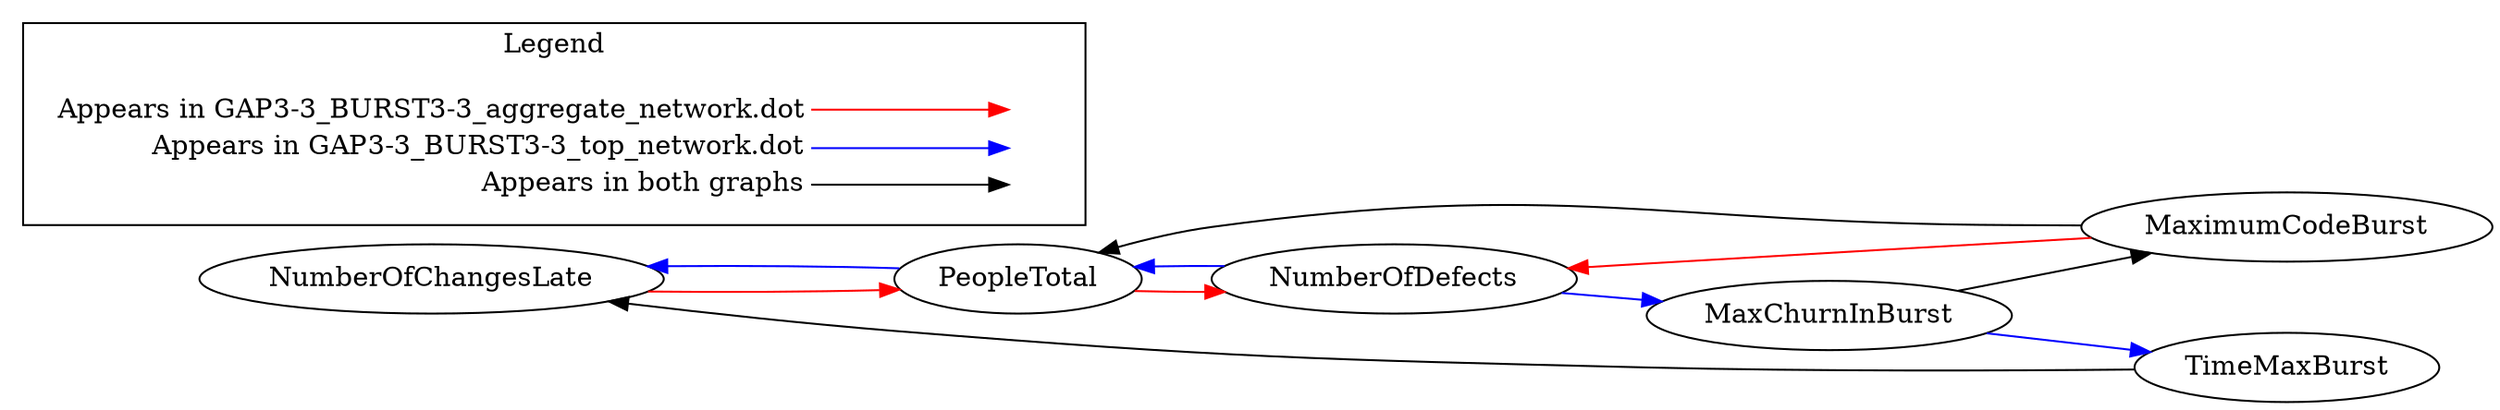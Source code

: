 digraph {
NumberOfChangesLate -> PeopleTotal[color="red"];
MaximumCodeBurst -> NumberOfDefects[color="red"];
PeopleTotal -> NumberOfDefects[color="red"];
MaximumCodeBurst -> PeopleTotal[color="black"];
MaxChurnInBurst -> MaximumCodeBurst[color="black"];
TimeMaxBurst -> NumberOfChangesLate[color="black"];
NumberOfDefects -> MaxChurnInBurst[color="blue"];
NumberOfDefects -> PeopleTotal[color="blue"];
MaxChurnInBurst -> TimeMaxBurst[color="blue"];
PeopleTotal -> NumberOfChangesLate[color="blue"];

  rankdir=LR
  node [shape=plaintext]
  subgraph cluster_01 { 
    label = "Legend";
    key [label=<<table border="0" cellpadding="2" cellspacing="0" cellborder="0">
      <tr><td align="right" port="i1">Appears in GAP3-3_BURST3-3_aggregate_network.dot</td></tr>
      <tr><td align="right" port="i2">Appears in GAP3-3_BURST3-3_top_network.dot</td></tr>
      <tr><td align="right" port="i3">Appears in both graphs</td></tr>
      </table>>]
    key2 [label=<<table border="0" cellpadding="2" cellspacing="0" cellborder="0">
      <tr><td port="i1">&nbsp;</td></tr>
      <tr><td port="i2">&nbsp;</td></tr>
      <tr><td port="i3">&nbsp;</td></tr>
      </table>>]
    key:i1:e -> key2:i1:w [color=red]
    key:i2:e -> key2:i2:w [color=blue]
    key:i3:e -> key2:i3:w [color=black]
  }
}